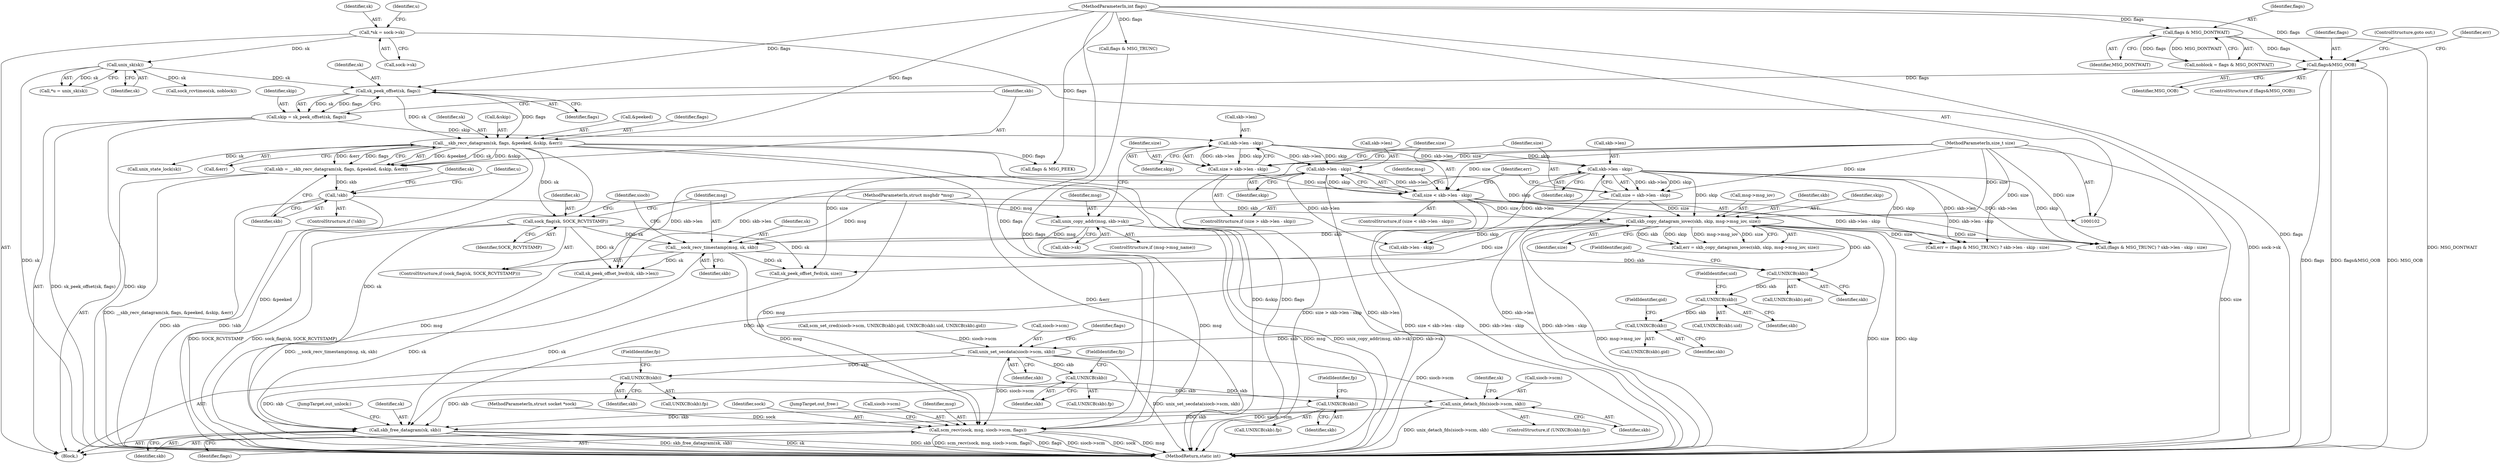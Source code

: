 digraph "0_linux_f3d3342602f8bcbf37d7c46641cb9bca7618eb1c_35@pointer" {
"1000302" [label="(Call,UNIXCB(skb))"];
"1000298" [label="(Call,UNIXCB(skb))"];
"1000271" [label="(Call,__sock_recv_timestamp(msg, sk, skb))"];
"1000221" [label="(Call,unix_copy_addr(msg, skb->sk))"];
"1000105" [label="(MethodParameterIn,struct msghdr *msg)"];
"1000268" [label="(Call,sock_flag(sk, SOCK_RCVTSTAMP))"];
"1000169" [label="(Call,__skb_recv_datagram(sk, flags, &peeked, &skip, &err))"];
"1000164" [label="(Call,sk_peek_offset(sk, flags))"];
"1000124" [label="(Call,unix_sk(sk))"];
"1000116" [label="(Call,*sk = sock->sk)"];
"1000141" [label="(Call,flags&MSG_OOB)"];
"1000129" [label="(Call,flags & MSG_DONTWAIT)"];
"1000107" [label="(MethodParameterIn,int flags)"];
"1000257" [label="(Call,skb_copy_datagram_iovec(skb, skip, msg->msg_iov, size))"];
"1000179" [label="(Call,!skb)"];
"1000167" [label="(Call,skb = __skb_recv_datagram(sk, flags, &peeked, &skip, &err))"];
"1000236" [label="(Call,skb->len - skip)"];
"1000229" [label="(Call,skb->len - skip)"];
"1000162" [label="(Call,skip = sk_peek_offset(sk, flags))"];
"1000245" [label="(Call,skb->len - skip)"];
"1000234" [label="(Call,size = skb->len - skip)"];
"1000106" [label="(MethodParameterIn,size_t size)"];
"1000243" [label="(Call,size < skb->len - skip)"];
"1000227" [label="(Call,size > skb->len - skip)"];
"1000306" [label="(Call,UNIXCB(skb))"];
"1000309" [label="(Call,unix_set_secdata(siocb->scm, skb))"];
"1000322" [label="(Call,UNIXCB(skb))"];
"1000325" [label="(Call,unix_detach_fds(siocb->scm, skb))"];
"1000368" [label="(Call,scm_recv(sock, msg, siocb->scm, flags))"];
"1000376" [label="(Call,skb_free_datagram(sk, skb))"];
"1000342" [label="(Call,UNIXCB(skb))"];
"1000353" [label="(Call,UNIXCB(skb))"];
"1000124" [label="(Call,unix_sk(sk))"];
"1000122" [label="(Call,*u = unix_sk(sk))"];
"1000375" [label="(JumpTarget,out_free:)"];
"1000388" [label="(MethodReturn,static int)"];
"1000131" [label="(Identifier,MSG_DONTWAIT)"];
"1000174" [label="(Call,&skip)"];
"1000362" [label="(Call,skb->len - skip)"];
"1000259" [label="(Identifier,skip)"];
"1000310" [label="(Call,siocb->scm)"];
"1000371" [label="(Call,siocb->scm)"];
"1000235" [label="(Identifier,size)"];
"1000146" [label="(Identifier,err)"];
"1000234" [label="(Call,size = skb->len - skip)"];
"1000331" [label="(Identifier,sk)"];
"1000358" [label="(Call,(flags & MSG_TRUNC) ? skb->len - skip : size)"];
"1000376" [label="(Call,skb_free_datagram(sk, skb))"];
"1000243" [label="(Call,size < skb->len - skip)"];
"1000237" [label="(Call,skb->len)"];
"1000370" [label="(Identifier,msg)"];
"1000321" [label="(Call,UNIXCB(skb).fp)"];
"1000226" [label="(ControlStructure,if (size > skb->len - skip))"];
"1000305" [label="(Call,UNIXCB(skb).gid)"];
"1000171" [label="(Identifier,flags)"];
"1000317" [label="(Identifier,flags)"];
"1000278" [label="(Identifier,siocb)"];
"1000118" [label="(Call,sock->sk)"];
"1000104" [label="(MethodParameterIn,struct socket *sock)"];
"1000143" [label="(Identifier,MSG_OOB)"];
"1000130" [label="(Identifier,flags)"];
"1000227" [label="(Call,size > skb->len - skip)"];
"1000322" [label="(Call,UNIXCB(skb))"];
"1000158" [label="(Call,sock_rcvtimeo(sk, noblock))"];
"1000236" [label="(Call,skb->len - skip)"];
"1000140" [label="(ControlStructure,if (flags&MSG_OOB))"];
"1000255" [label="(Call,err = skb_copy_datagram_iovec(skb, skip, msg->msg_iov, size))"];
"1000273" [label="(Identifier,sk)"];
"1000270" [label="(Identifier,SOCK_RCVTSTAMP)"];
"1000344" [label="(FieldIdentifier,fp)"];
"1000323" [label="(Identifier,skb)"];
"1000125" [label="(Identifier,sk)"];
"1000353" [label="(Call,UNIXCB(skb))"];
"1000301" [label="(Call,UNIXCB(skb).uid)"];
"1000179" [label="(Call,!skb)"];
"1000244" [label="(Identifier,size)"];
"1000298" [label="(Call,UNIXCB(skb))"];
"1000169" [label="(Call,__skb_recv_datagram(sk, flags, &peeked, &skip, &err))"];
"1000274" [label="(Identifier,skb)"];
"1000297" [label="(Call,UNIXCB(skb).pid)"];
"1000263" [label="(Identifier,size)"];
"1000167" [label="(Call,skb = __skb_recv_datagram(sk, flags, &peeked, &skip, &err))"];
"1000116" [label="(Call,*sk = sock->sk)"];
"1000356" [label="(Call,err = (flags & MSG_TRUNC) ? skb->len - skip : size)"];
"1000105" [label="(MethodParameterIn,struct msghdr *msg)"];
"1000343" [label="(Identifier,skb)"];
"1000337" [label="(Call,sk_peek_offset_fwd(sk, size))"];
"1000180" [label="(Identifier,skb)"];
"1000142" [label="(Identifier,flags)"];
"1000355" [label="(FieldIdentifier,fp)"];
"1000304" [label="(FieldIdentifier,uid)"];
"1000127" [label="(Call,noblock = flags & MSG_DONTWAIT)"];
"1000299" [label="(Identifier,skb)"];
"1000308" [label="(FieldIdentifier,gid)"];
"1000230" [label="(Call,skb->len)"];
"1000163" [label="(Identifier,skip)"];
"1000257" [label="(Call,skb_copy_datagram_iovec(skb, skip, msg->msg_iov, size))"];
"1000313" [label="(Identifier,skb)"];
"1000141" [label="(Call,flags&MSG_OOB)"];
"1000242" [label="(ControlStructure,if (size < skb->len - skip))"];
"1000229" [label="(Call,skb->len - skip)"];
"1000307" [label="(Identifier,skb)"];
"1000223" [label="(Call,skb->sk)"];
"1000272" [label="(Identifier,msg)"];
"1000170" [label="(Identifier,sk)"];
"1000117" [label="(Identifier,sk)"];
"1000182" [label="(Call,unix_state_lock(sk))"];
"1000329" [label="(Identifier,skb)"];
"1000330" [label="(Call,sk_peek_offset_bwd(sk, skb->len))"];
"1000256" [label="(Identifier,err)"];
"1000374" [label="(Identifier,flags)"];
"1000303" [label="(Identifier,skb)"];
"1000320" [label="(ControlStructure,if (UNIXCB(skb).fp))"];
"1000249" [label="(Identifier,skip)"];
"1000325" [label="(Call,unix_detach_fds(siocb->scm, skb))"];
"1000271" [label="(Call,__sock_recv_timestamp(msg, sk, skb))"];
"1000240" [label="(Identifier,skip)"];
"1000293" [label="(Call,scm_set_cred(siocb->scm, UNIXCB(skb).pid, UNIXCB(skb).uid, UNIXCB(skb).gid))"];
"1000165" [label="(Identifier,sk)"];
"1000316" [label="(Call,flags & MSG_PEEK)"];
"1000233" [label="(Identifier,skip)"];
"1000378" [label="(Identifier,skb)"];
"1000246" [label="(Call,skb->len)"];
"1000183" [label="(Identifier,sk)"];
"1000302" [label="(Call,UNIXCB(skb))"];
"1000245" [label="(Call,skb->len - skip)"];
"1000166" [label="(Identifier,flags)"];
"1000172" [label="(Call,&peeked)"];
"1000221" [label="(Call,unix_copy_addr(msg, skb->sk))"];
"1000260" [label="(Call,msg->msg_iov)"];
"1000217" [label="(ControlStructure,if (msg->msg_name))"];
"1000162" [label="(Call,skip = sk_peek_offset(sk, flags))"];
"1000300" [label="(FieldIdentifier,pid)"];
"1000269" [label="(Identifier,sk)"];
"1000379" [label="(JumpTarget,out_unlock:)"];
"1000326" [label="(Call,siocb->scm)"];
"1000178" [label="(ControlStructure,if (!skb))"];
"1000354" [label="(Identifier,skb)"];
"1000309" [label="(Call,unix_set_secdata(siocb->scm, skb))"];
"1000228" [label="(Identifier,size)"];
"1000144" [label="(ControlStructure,goto out;)"];
"1000129" [label="(Call,flags & MSG_DONTWAIT)"];
"1000176" [label="(Call,&err)"];
"1000210" [label="(Identifier,u)"];
"1000267" [label="(ControlStructure,if (sock_flag(sk, SOCK_RCVTSTAMP)))"];
"1000222" [label="(Identifier,msg)"];
"1000341" [label="(Call,UNIXCB(skb).fp)"];
"1000252" [label="(Identifier,msg)"];
"1000352" [label="(Call,UNIXCB(skb).fp)"];
"1000106" [label="(MethodParameterIn,size_t size)"];
"1000377" [label="(Identifier,sk)"];
"1000359" [label="(Call,flags & MSG_TRUNC)"];
"1000342" [label="(Call,UNIXCB(skb))"];
"1000168" [label="(Identifier,skb)"];
"1000268" [label="(Call,sock_flag(sk, SOCK_RCVTSTAMP))"];
"1000324" [label="(FieldIdentifier,fp)"];
"1000107" [label="(MethodParameterIn,int flags)"];
"1000306" [label="(Call,UNIXCB(skb))"];
"1000164" [label="(Call,sk_peek_offset(sk, flags))"];
"1000369" [label="(Identifier,sock)"];
"1000123" [label="(Identifier,u)"];
"1000258" [label="(Identifier,skb)"];
"1000368" [label="(Call,scm_recv(sock, msg, siocb->scm, flags))"];
"1000108" [label="(Block,)"];
"1000302" -> "1000301"  [label="AST: "];
"1000302" -> "1000303"  [label="CFG: "];
"1000303" -> "1000302"  [label="AST: "];
"1000304" -> "1000302"  [label="CFG: "];
"1000298" -> "1000302"  [label="DDG: skb"];
"1000302" -> "1000306"  [label="DDG: skb"];
"1000298" -> "1000297"  [label="AST: "];
"1000298" -> "1000299"  [label="CFG: "];
"1000299" -> "1000298"  [label="AST: "];
"1000300" -> "1000298"  [label="CFG: "];
"1000271" -> "1000298"  [label="DDG: skb"];
"1000257" -> "1000298"  [label="DDG: skb"];
"1000271" -> "1000267"  [label="AST: "];
"1000271" -> "1000274"  [label="CFG: "];
"1000272" -> "1000271"  [label="AST: "];
"1000273" -> "1000271"  [label="AST: "];
"1000274" -> "1000271"  [label="AST: "];
"1000278" -> "1000271"  [label="CFG: "];
"1000271" -> "1000388"  [label="DDG: __sock_recv_timestamp(msg, sk, skb)"];
"1000221" -> "1000271"  [label="DDG: msg"];
"1000105" -> "1000271"  [label="DDG: msg"];
"1000268" -> "1000271"  [label="DDG: sk"];
"1000257" -> "1000271"  [label="DDG: skb"];
"1000271" -> "1000330"  [label="DDG: sk"];
"1000271" -> "1000337"  [label="DDG: sk"];
"1000271" -> "1000368"  [label="DDG: msg"];
"1000221" -> "1000217"  [label="AST: "];
"1000221" -> "1000223"  [label="CFG: "];
"1000222" -> "1000221"  [label="AST: "];
"1000223" -> "1000221"  [label="AST: "];
"1000228" -> "1000221"  [label="CFG: "];
"1000221" -> "1000388"  [label="DDG: unix_copy_addr(msg, skb->sk)"];
"1000221" -> "1000388"  [label="DDG: skb->sk"];
"1000221" -> "1000388"  [label="DDG: msg"];
"1000105" -> "1000221"  [label="DDG: msg"];
"1000221" -> "1000368"  [label="DDG: msg"];
"1000105" -> "1000102"  [label="AST: "];
"1000105" -> "1000388"  [label="DDG: msg"];
"1000105" -> "1000368"  [label="DDG: msg"];
"1000268" -> "1000267"  [label="AST: "];
"1000268" -> "1000270"  [label="CFG: "];
"1000269" -> "1000268"  [label="AST: "];
"1000270" -> "1000268"  [label="AST: "];
"1000272" -> "1000268"  [label="CFG: "];
"1000278" -> "1000268"  [label="CFG: "];
"1000268" -> "1000388"  [label="DDG: sock_flag(sk, SOCK_RCVTSTAMP)"];
"1000268" -> "1000388"  [label="DDG: SOCK_RCVTSTAMP"];
"1000169" -> "1000268"  [label="DDG: sk"];
"1000268" -> "1000330"  [label="DDG: sk"];
"1000268" -> "1000337"  [label="DDG: sk"];
"1000169" -> "1000167"  [label="AST: "];
"1000169" -> "1000176"  [label="CFG: "];
"1000170" -> "1000169"  [label="AST: "];
"1000171" -> "1000169"  [label="AST: "];
"1000172" -> "1000169"  [label="AST: "];
"1000174" -> "1000169"  [label="AST: "];
"1000176" -> "1000169"  [label="AST: "];
"1000167" -> "1000169"  [label="CFG: "];
"1000169" -> "1000388"  [label="DDG: &peeked"];
"1000169" -> "1000388"  [label="DDG: &err"];
"1000169" -> "1000388"  [label="DDG: flags"];
"1000169" -> "1000388"  [label="DDG: &skip"];
"1000169" -> "1000167"  [label="DDG: &peeked"];
"1000169" -> "1000167"  [label="DDG: sk"];
"1000169" -> "1000167"  [label="DDG: &skip"];
"1000169" -> "1000167"  [label="DDG: &err"];
"1000169" -> "1000167"  [label="DDG: flags"];
"1000164" -> "1000169"  [label="DDG: sk"];
"1000164" -> "1000169"  [label="DDG: flags"];
"1000107" -> "1000169"  [label="DDG: flags"];
"1000169" -> "1000182"  [label="DDG: sk"];
"1000169" -> "1000316"  [label="DDG: flags"];
"1000169" -> "1000376"  [label="DDG: sk"];
"1000164" -> "1000162"  [label="AST: "];
"1000164" -> "1000166"  [label="CFG: "];
"1000165" -> "1000164"  [label="AST: "];
"1000166" -> "1000164"  [label="AST: "];
"1000162" -> "1000164"  [label="CFG: "];
"1000164" -> "1000162"  [label="DDG: sk"];
"1000164" -> "1000162"  [label="DDG: flags"];
"1000124" -> "1000164"  [label="DDG: sk"];
"1000141" -> "1000164"  [label="DDG: flags"];
"1000107" -> "1000164"  [label="DDG: flags"];
"1000124" -> "1000122"  [label="AST: "];
"1000124" -> "1000125"  [label="CFG: "];
"1000125" -> "1000124"  [label="AST: "];
"1000122" -> "1000124"  [label="CFG: "];
"1000124" -> "1000388"  [label="DDG: sk"];
"1000124" -> "1000122"  [label="DDG: sk"];
"1000116" -> "1000124"  [label="DDG: sk"];
"1000124" -> "1000158"  [label="DDG: sk"];
"1000116" -> "1000108"  [label="AST: "];
"1000116" -> "1000118"  [label="CFG: "];
"1000117" -> "1000116"  [label="AST: "];
"1000118" -> "1000116"  [label="AST: "];
"1000123" -> "1000116"  [label="CFG: "];
"1000116" -> "1000388"  [label="DDG: sock->sk"];
"1000141" -> "1000140"  [label="AST: "];
"1000141" -> "1000143"  [label="CFG: "];
"1000142" -> "1000141"  [label="AST: "];
"1000143" -> "1000141"  [label="AST: "];
"1000144" -> "1000141"  [label="CFG: "];
"1000146" -> "1000141"  [label="CFG: "];
"1000141" -> "1000388"  [label="DDG: flags"];
"1000141" -> "1000388"  [label="DDG: flags&MSG_OOB"];
"1000141" -> "1000388"  [label="DDG: MSG_OOB"];
"1000129" -> "1000141"  [label="DDG: flags"];
"1000107" -> "1000141"  [label="DDG: flags"];
"1000129" -> "1000127"  [label="AST: "];
"1000129" -> "1000131"  [label="CFG: "];
"1000130" -> "1000129"  [label="AST: "];
"1000131" -> "1000129"  [label="AST: "];
"1000127" -> "1000129"  [label="CFG: "];
"1000129" -> "1000388"  [label="DDG: MSG_DONTWAIT"];
"1000129" -> "1000127"  [label="DDG: flags"];
"1000129" -> "1000127"  [label="DDG: MSG_DONTWAIT"];
"1000107" -> "1000129"  [label="DDG: flags"];
"1000107" -> "1000102"  [label="AST: "];
"1000107" -> "1000388"  [label="DDG: flags"];
"1000107" -> "1000316"  [label="DDG: flags"];
"1000107" -> "1000359"  [label="DDG: flags"];
"1000107" -> "1000368"  [label="DDG: flags"];
"1000257" -> "1000255"  [label="AST: "];
"1000257" -> "1000263"  [label="CFG: "];
"1000258" -> "1000257"  [label="AST: "];
"1000259" -> "1000257"  [label="AST: "];
"1000260" -> "1000257"  [label="AST: "];
"1000263" -> "1000257"  [label="AST: "];
"1000255" -> "1000257"  [label="CFG: "];
"1000257" -> "1000388"  [label="DDG: skip"];
"1000257" -> "1000388"  [label="DDG: msg->msg_iov"];
"1000257" -> "1000388"  [label="DDG: size"];
"1000257" -> "1000255"  [label="DDG: skb"];
"1000257" -> "1000255"  [label="DDG: skip"];
"1000257" -> "1000255"  [label="DDG: msg->msg_iov"];
"1000257" -> "1000255"  [label="DDG: size"];
"1000179" -> "1000257"  [label="DDG: skb"];
"1000236" -> "1000257"  [label="DDG: skip"];
"1000245" -> "1000257"  [label="DDG: skip"];
"1000234" -> "1000257"  [label="DDG: size"];
"1000243" -> "1000257"  [label="DDG: size"];
"1000106" -> "1000257"  [label="DDG: size"];
"1000257" -> "1000337"  [label="DDG: size"];
"1000257" -> "1000356"  [label="DDG: size"];
"1000257" -> "1000362"  [label="DDG: skip"];
"1000257" -> "1000358"  [label="DDG: size"];
"1000257" -> "1000376"  [label="DDG: skb"];
"1000179" -> "1000178"  [label="AST: "];
"1000179" -> "1000180"  [label="CFG: "];
"1000180" -> "1000179"  [label="AST: "];
"1000183" -> "1000179"  [label="CFG: "];
"1000210" -> "1000179"  [label="CFG: "];
"1000179" -> "1000388"  [label="DDG: !skb"];
"1000179" -> "1000388"  [label="DDG: skb"];
"1000167" -> "1000179"  [label="DDG: skb"];
"1000167" -> "1000108"  [label="AST: "];
"1000168" -> "1000167"  [label="AST: "];
"1000180" -> "1000167"  [label="CFG: "];
"1000167" -> "1000388"  [label="DDG: __skb_recv_datagram(sk, flags, &peeked, &skip, &err)"];
"1000236" -> "1000234"  [label="AST: "];
"1000236" -> "1000240"  [label="CFG: "];
"1000237" -> "1000236"  [label="AST: "];
"1000240" -> "1000236"  [label="AST: "];
"1000234" -> "1000236"  [label="CFG: "];
"1000236" -> "1000388"  [label="DDG: skb->len"];
"1000236" -> "1000234"  [label="DDG: skb->len"];
"1000236" -> "1000234"  [label="DDG: skip"];
"1000229" -> "1000236"  [label="DDG: skb->len"];
"1000229" -> "1000236"  [label="DDG: skip"];
"1000236" -> "1000330"  [label="DDG: skb->len"];
"1000236" -> "1000356"  [label="DDG: skb->len"];
"1000236" -> "1000356"  [label="DDG: skip"];
"1000236" -> "1000358"  [label="DDG: skb->len"];
"1000236" -> "1000358"  [label="DDG: skip"];
"1000236" -> "1000362"  [label="DDG: skb->len"];
"1000229" -> "1000227"  [label="AST: "];
"1000229" -> "1000233"  [label="CFG: "];
"1000230" -> "1000229"  [label="AST: "];
"1000233" -> "1000229"  [label="AST: "];
"1000227" -> "1000229"  [label="CFG: "];
"1000229" -> "1000227"  [label="DDG: skb->len"];
"1000229" -> "1000227"  [label="DDG: skip"];
"1000162" -> "1000229"  [label="DDG: skip"];
"1000229" -> "1000245"  [label="DDG: skb->len"];
"1000229" -> "1000245"  [label="DDG: skip"];
"1000162" -> "1000108"  [label="AST: "];
"1000163" -> "1000162"  [label="AST: "];
"1000168" -> "1000162"  [label="CFG: "];
"1000162" -> "1000388"  [label="DDG: sk_peek_offset(sk, flags)"];
"1000162" -> "1000388"  [label="DDG: skip"];
"1000245" -> "1000243"  [label="AST: "];
"1000245" -> "1000249"  [label="CFG: "];
"1000246" -> "1000245"  [label="AST: "];
"1000249" -> "1000245"  [label="AST: "];
"1000243" -> "1000245"  [label="CFG: "];
"1000245" -> "1000388"  [label="DDG: skb->len"];
"1000245" -> "1000243"  [label="DDG: skb->len"];
"1000245" -> "1000243"  [label="DDG: skip"];
"1000245" -> "1000330"  [label="DDG: skb->len"];
"1000245" -> "1000362"  [label="DDG: skb->len"];
"1000234" -> "1000226"  [label="AST: "];
"1000235" -> "1000234"  [label="AST: "];
"1000256" -> "1000234"  [label="CFG: "];
"1000234" -> "1000388"  [label="DDG: skb->len - skip"];
"1000106" -> "1000234"  [label="DDG: size"];
"1000106" -> "1000102"  [label="AST: "];
"1000106" -> "1000388"  [label="DDG: size"];
"1000106" -> "1000227"  [label="DDG: size"];
"1000106" -> "1000243"  [label="DDG: size"];
"1000106" -> "1000337"  [label="DDG: size"];
"1000106" -> "1000356"  [label="DDG: size"];
"1000106" -> "1000358"  [label="DDG: size"];
"1000243" -> "1000242"  [label="AST: "];
"1000244" -> "1000243"  [label="AST: "];
"1000252" -> "1000243"  [label="CFG: "];
"1000256" -> "1000243"  [label="CFG: "];
"1000243" -> "1000388"  [label="DDG: skb->len - skip"];
"1000243" -> "1000388"  [label="DDG: size < skb->len - skip"];
"1000227" -> "1000243"  [label="DDG: size"];
"1000243" -> "1000356"  [label="DDG: skb->len - skip"];
"1000243" -> "1000358"  [label="DDG: skb->len - skip"];
"1000227" -> "1000226"  [label="AST: "];
"1000228" -> "1000227"  [label="AST: "];
"1000235" -> "1000227"  [label="CFG: "];
"1000244" -> "1000227"  [label="CFG: "];
"1000227" -> "1000388"  [label="DDG: size > skb->len - skip"];
"1000306" -> "1000305"  [label="AST: "];
"1000306" -> "1000307"  [label="CFG: "];
"1000307" -> "1000306"  [label="AST: "];
"1000308" -> "1000306"  [label="CFG: "];
"1000306" -> "1000309"  [label="DDG: skb"];
"1000309" -> "1000108"  [label="AST: "];
"1000309" -> "1000313"  [label="CFG: "];
"1000310" -> "1000309"  [label="AST: "];
"1000313" -> "1000309"  [label="AST: "];
"1000317" -> "1000309"  [label="CFG: "];
"1000309" -> "1000388"  [label="DDG: unix_set_secdata(siocb->scm, skb)"];
"1000293" -> "1000309"  [label="DDG: siocb->scm"];
"1000309" -> "1000322"  [label="DDG: skb"];
"1000309" -> "1000325"  [label="DDG: siocb->scm"];
"1000309" -> "1000342"  [label="DDG: skb"];
"1000309" -> "1000368"  [label="DDG: siocb->scm"];
"1000322" -> "1000321"  [label="AST: "];
"1000322" -> "1000323"  [label="CFG: "];
"1000323" -> "1000322"  [label="AST: "];
"1000324" -> "1000322"  [label="CFG: "];
"1000322" -> "1000325"  [label="DDG: skb"];
"1000322" -> "1000376"  [label="DDG: skb"];
"1000325" -> "1000320"  [label="AST: "];
"1000325" -> "1000329"  [label="CFG: "];
"1000326" -> "1000325"  [label="AST: "];
"1000329" -> "1000325"  [label="AST: "];
"1000331" -> "1000325"  [label="CFG: "];
"1000325" -> "1000388"  [label="DDG: unix_detach_fds(siocb->scm, skb)"];
"1000325" -> "1000368"  [label="DDG: siocb->scm"];
"1000325" -> "1000376"  [label="DDG: skb"];
"1000368" -> "1000108"  [label="AST: "];
"1000368" -> "1000374"  [label="CFG: "];
"1000369" -> "1000368"  [label="AST: "];
"1000370" -> "1000368"  [label="AST: "];
"1000371" -> "1000368"  [label="AST: "];
"1000374" -> "1000368"  [label="AST: "];
"1000375" -> "1000368"  [label="CFG: "];
"1000368" -> "1000388"  [label="DDG: sock"];
"1000368" -> "1000388"  [label="DDG: msg"];
"1000368" -> "1000388"  [label="DDG: scm_recv(sock, msg, siocb->scm, flags)"];
"1000368" -> "1000388"  [label="DDG: flags"];
"1000368" -> "1000388"  [label="DDG: siocb->scm"];
"1000104" -> "1000368"  [label="DDG: sock"];
"1000359" -> "1000368"  [label="DDG: flags"];
"1000376" -> "1000108"  [label="AST: "];
"1000376" -> "1000378"  [label="CFG: "];
"1000377" -> "1000376"  [label="AST: "];
"1000378" -> "1000376"  [label="AST: "];
"1000379" -> "1000376"  [label="CFG: "];
"1000376" -> "1000388"  [label="DDG: skb_free_datagram(sk, skb)"];
"1000376" -> "1000388"  [label="DDG: sk"];
"1000376" -> "1000388"  [label="DDG: skb"];
"1000330" -> "1000376"  [label="DDG: sk"];
"1000337" -> "1000376"  [label="DDG: sk"];
"1000342" -> "1000376"  [label="DDG: skb"];
"1000353" -> "1000376"  [label="DDG: skb"];
"1000342" -> "1000341"  [label="AST: "];
"1000342" -> "1000343"  [label="CFG: "];
"1000343" -> "1000342"  [label="AST: "];
"1000344" -> "1000342"  [label="CFG: "];
"1000342" -> "1000353"  [label="DDG: skb"];
"1000353" -> "1000352"  [label="AST: "];
"1000353" -> "1000354"  [label="CFG: "];
"1000354" -> "1000353"  [label="AST: "];
"1000355" -> "1000353"  [label="CFG: "];
}
